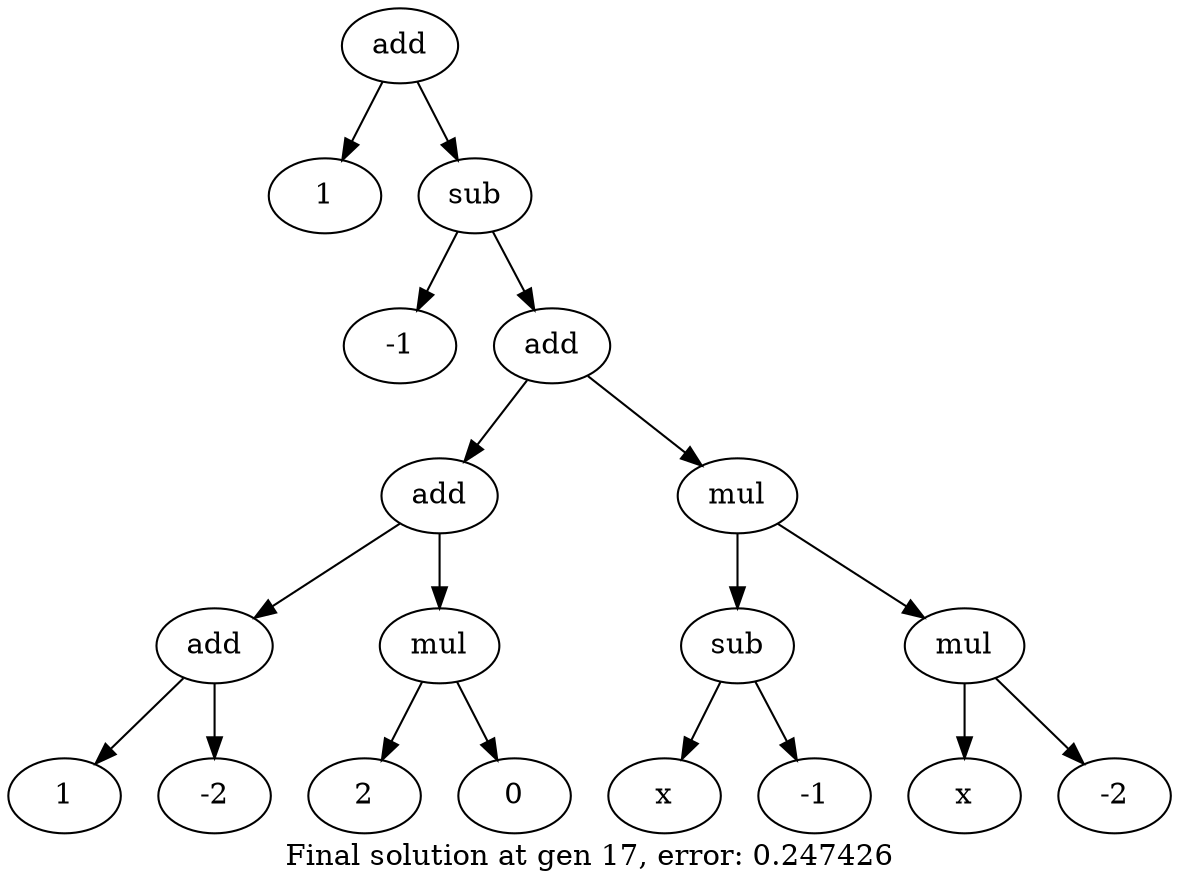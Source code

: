 digraph {
	graph [label="Final solution at gen 17, error: 0.247426"]
	0 [label=add]
	0 -> 1
	1 [label=1]
	0 -> 2
	2 [label=sub]
	2 -> 3
	3 [label=-1]
	2 -> 4
	4 [label=add]
	4 -> 5
	5 [label=add]
	5 -> 6
	6 [label=add]
	6 -> 7
	7 [label=1]
	6 -> 8
	8 [label=-2]
	5 -> 9
	9 [label=mul]
	9 -> 10
	10 [label=2]
	9 -> 11
	11 [label=0]
	4 -> 12
	12 [label=mul]
	12 -> 13
	13 [label=sub]
	13 -> 14
	14 [label=x]
	13 -> 15
	15 [label=-1]
	12 -> 16
	16 [label=mul]
	16 -> 17
	17 [label=x]
	16 -> 18
	18 [label=-2]
}
